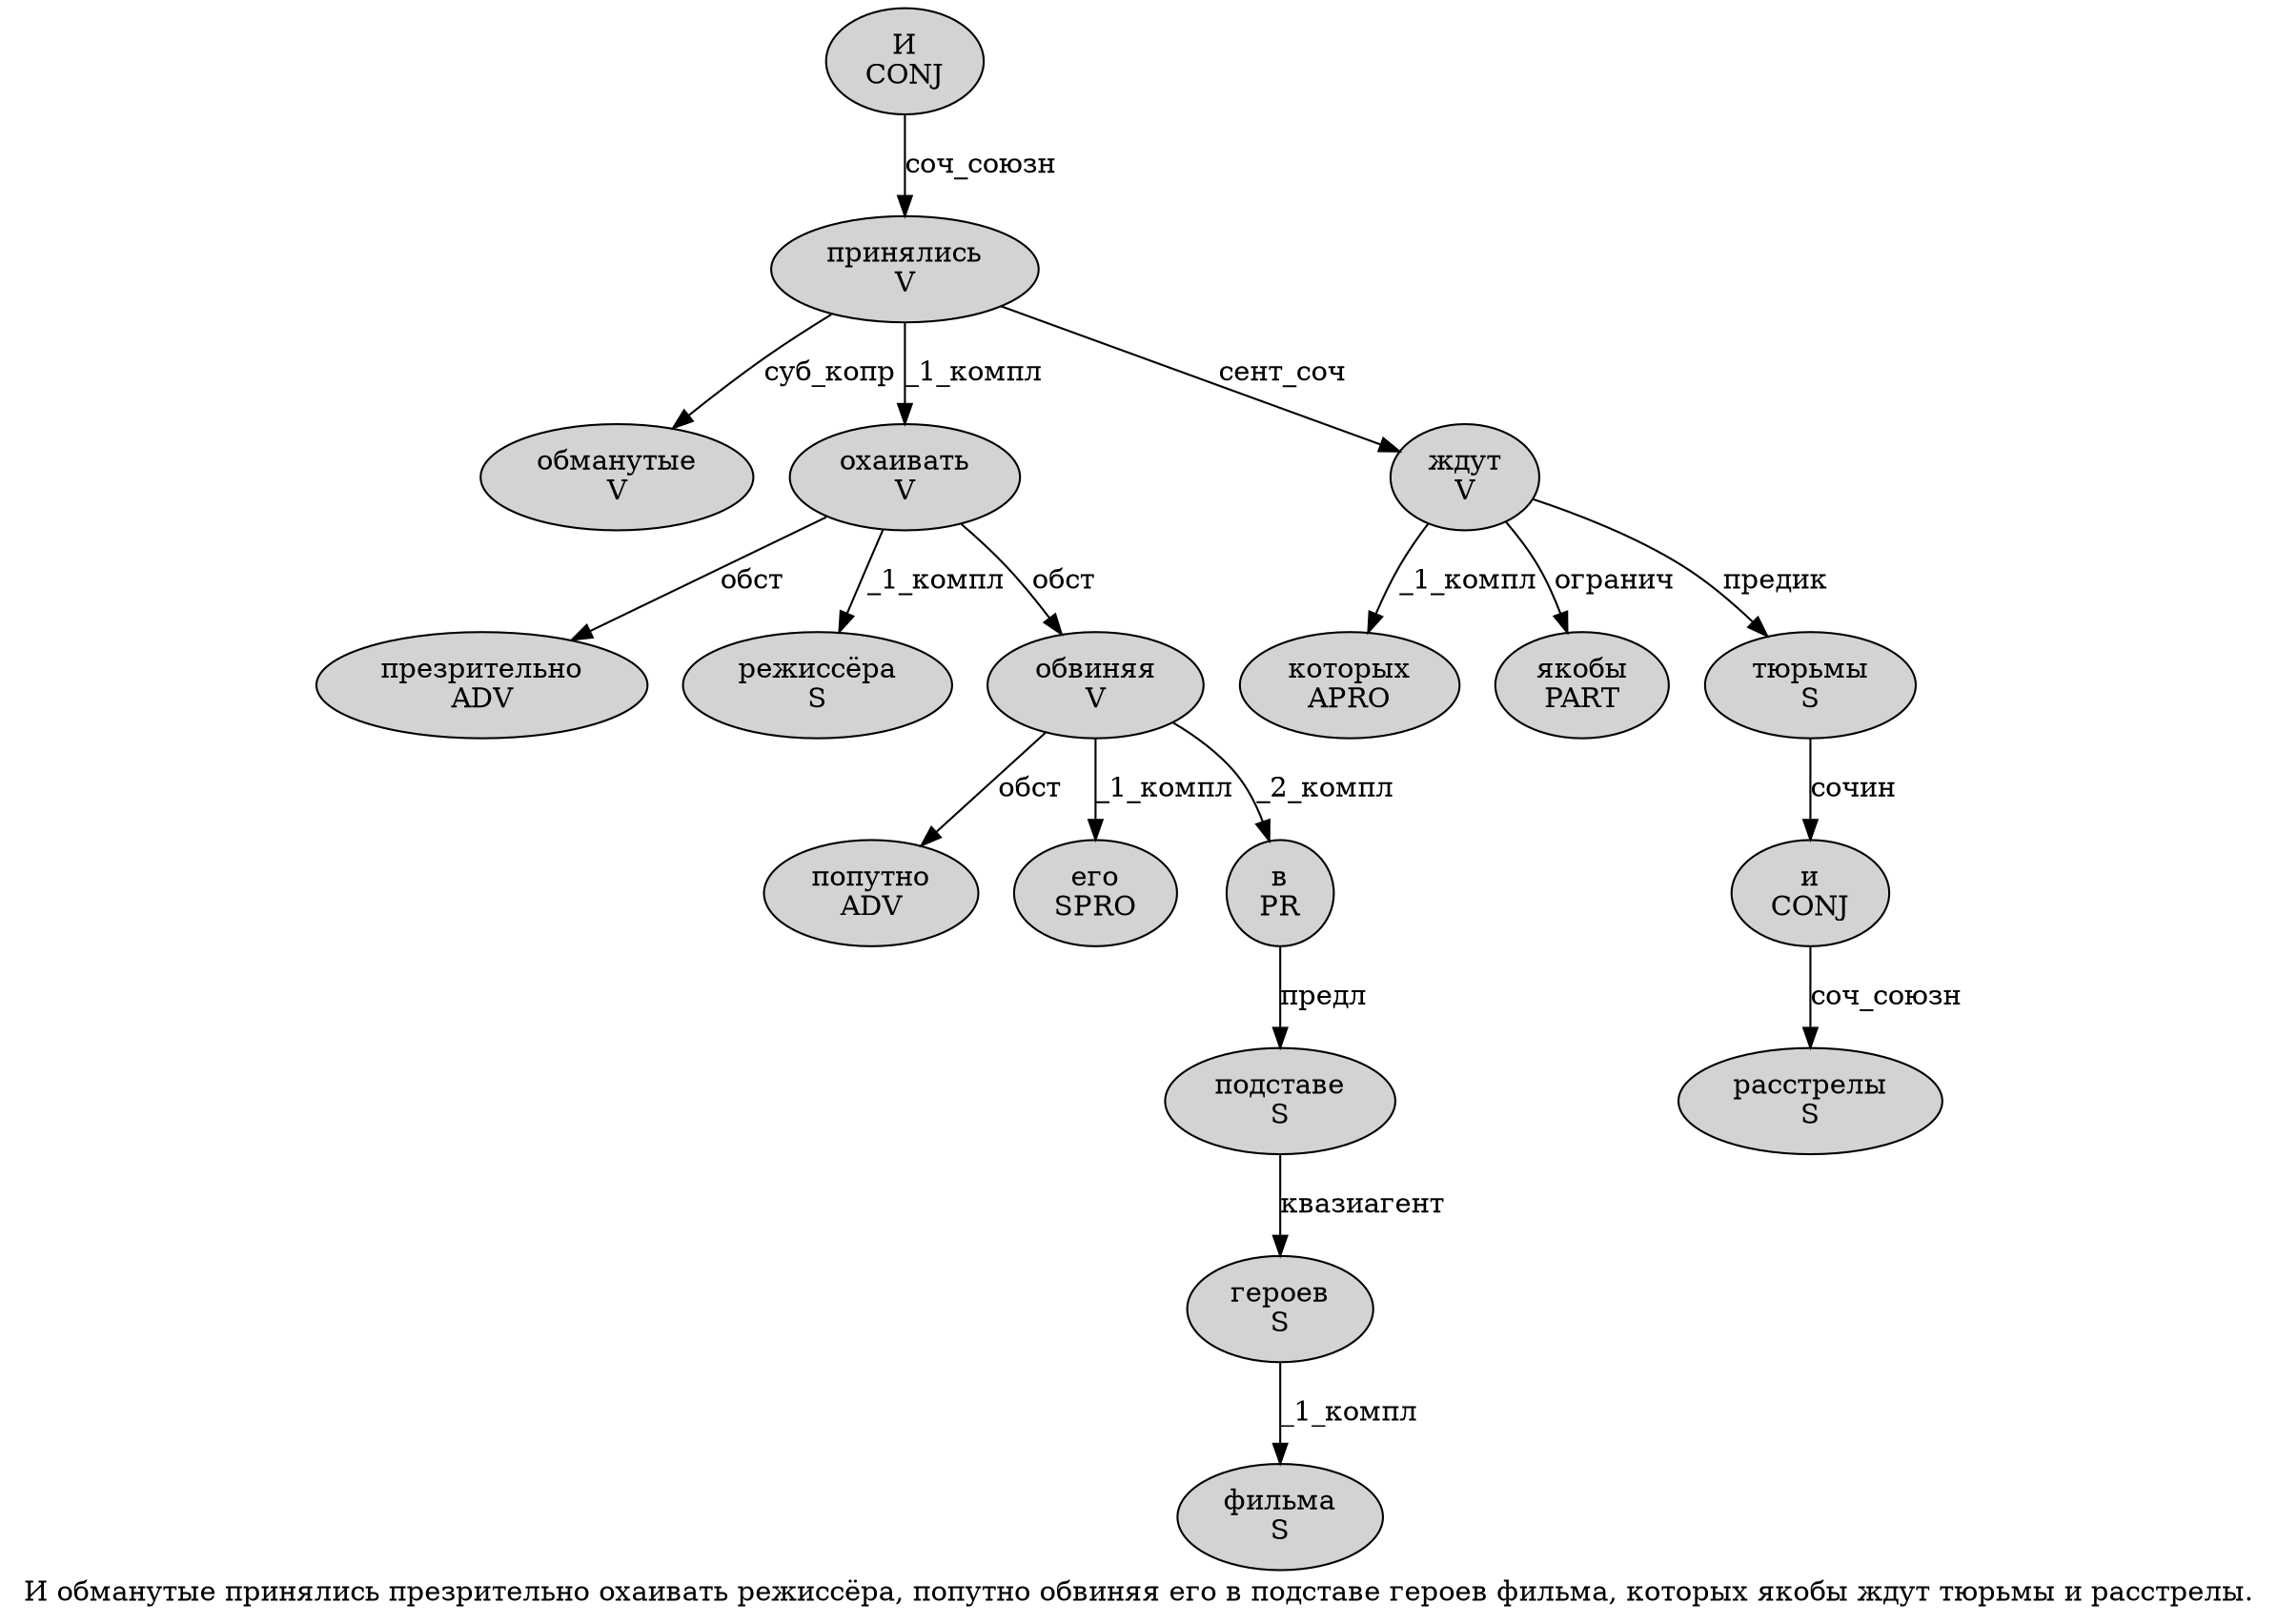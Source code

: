 digraph SENTENCE_1961 {
	graph [label="И обманутые принялись презрительно охаивать режиссёра, попутно обвиняя его в подставе героев фильма, которых якобы ждут тюрьмы и расстрелы."]
	node [style=filled]
		0 [label="И
CONJ" color="" fillcolor=lightgray penwidth=1 shape=ellipse]
		1 [label="обманутые
V" color="" fillcolor=lightgray penwidth=1 shape=ellipse]
		2 [label="принялись
V" color="" fillcolor=lightgray penwidth=1 shape=ellipse]
		3 [label="презрительно
ADV" color="" fillcolor=lightgray penwidth=1 shape=ellipse]
		4 [label="охаивать
V" color="" fillcolor=lightgray penwidth=1 shape=ellipse]
		5 [label="режиссёра
S" color="" fillcolor=lightgray penwidth=1 shape=ellipse]
		7 [label="попутно
ADV" color="" fillcolor=lightgray penwidth=1 shape=ellipse]
		8 [label="обвиняя
V" color="" fillcolor=lightgray penwidth=1 shape=ellipse]
		9 [label="его
SPRO" color="" fillcolor=lightgray penwidth=1 shape=ellipse]
		10 [label="в
PR" color="" fillcolor=lightgray penwidth=1 shape=ellipse]
		11 [label="подставе
S" color="" fillcolor=lightgray penwidth=1 shape=ellipse]
		12 [label="героев
S" color="" fillcolor=lightgray penwidth=1 shape=ellipse]
		13 [label="фильма
S" color="" fillcolor=lightgray penwidth=1 shape=ellipse]
		15 [label="которых
APRO" color="" fillcolor=lightgray penwidth=1 shape=ellipse]
		16 [label="якобы
PART" color="" fillcolor=lightgray penwidth=1 shape=ellipse]
		17 [label="ждут
V" color="" fillcolor=lightgray penwidth=1 shape=ellipse]
		18 [label="тюрьмы
S" color="" fillcolor=lightgray penwidth=1 shape=ellipse]
		19 [label="и
CONJ" color="" fillcolor=lightgray penwidth=1 shape=ellipse]
		20 [label="расстрелы
S" color="" fillcolor=lightgray penwidth=1 shape=ellipse]
			11 -> 12 [label="квазиагент"]
			17 -> 15 [label="_1_компл"]
			17 -> 16 [label="огранич"]
			17 -> 18 [label="предик"]
			19 -> 20 [label="соч_союзн"]
			0 -> 2 [label="соч_союзн"]
			10 -> 11 [label="предл"]
			12 -> 13 [label="_1_компл"]
			4 -> 3 [label="обст"]
			4 -> 5 [label="_1_компл"]
			4 -> 8 [label="обст"]
			2 -> 1 [label="суб_копр"]
			2 -> 4 [label="_1_компл"]
			2 -> 17 [label="сент_соч"]
			18 -> 19 [label="сочин"]
			8 -> 7 [label="обст"]
			8 -> 9 [label="_1_компл"]
			8 -> 10 [label="_2_компл"]
}